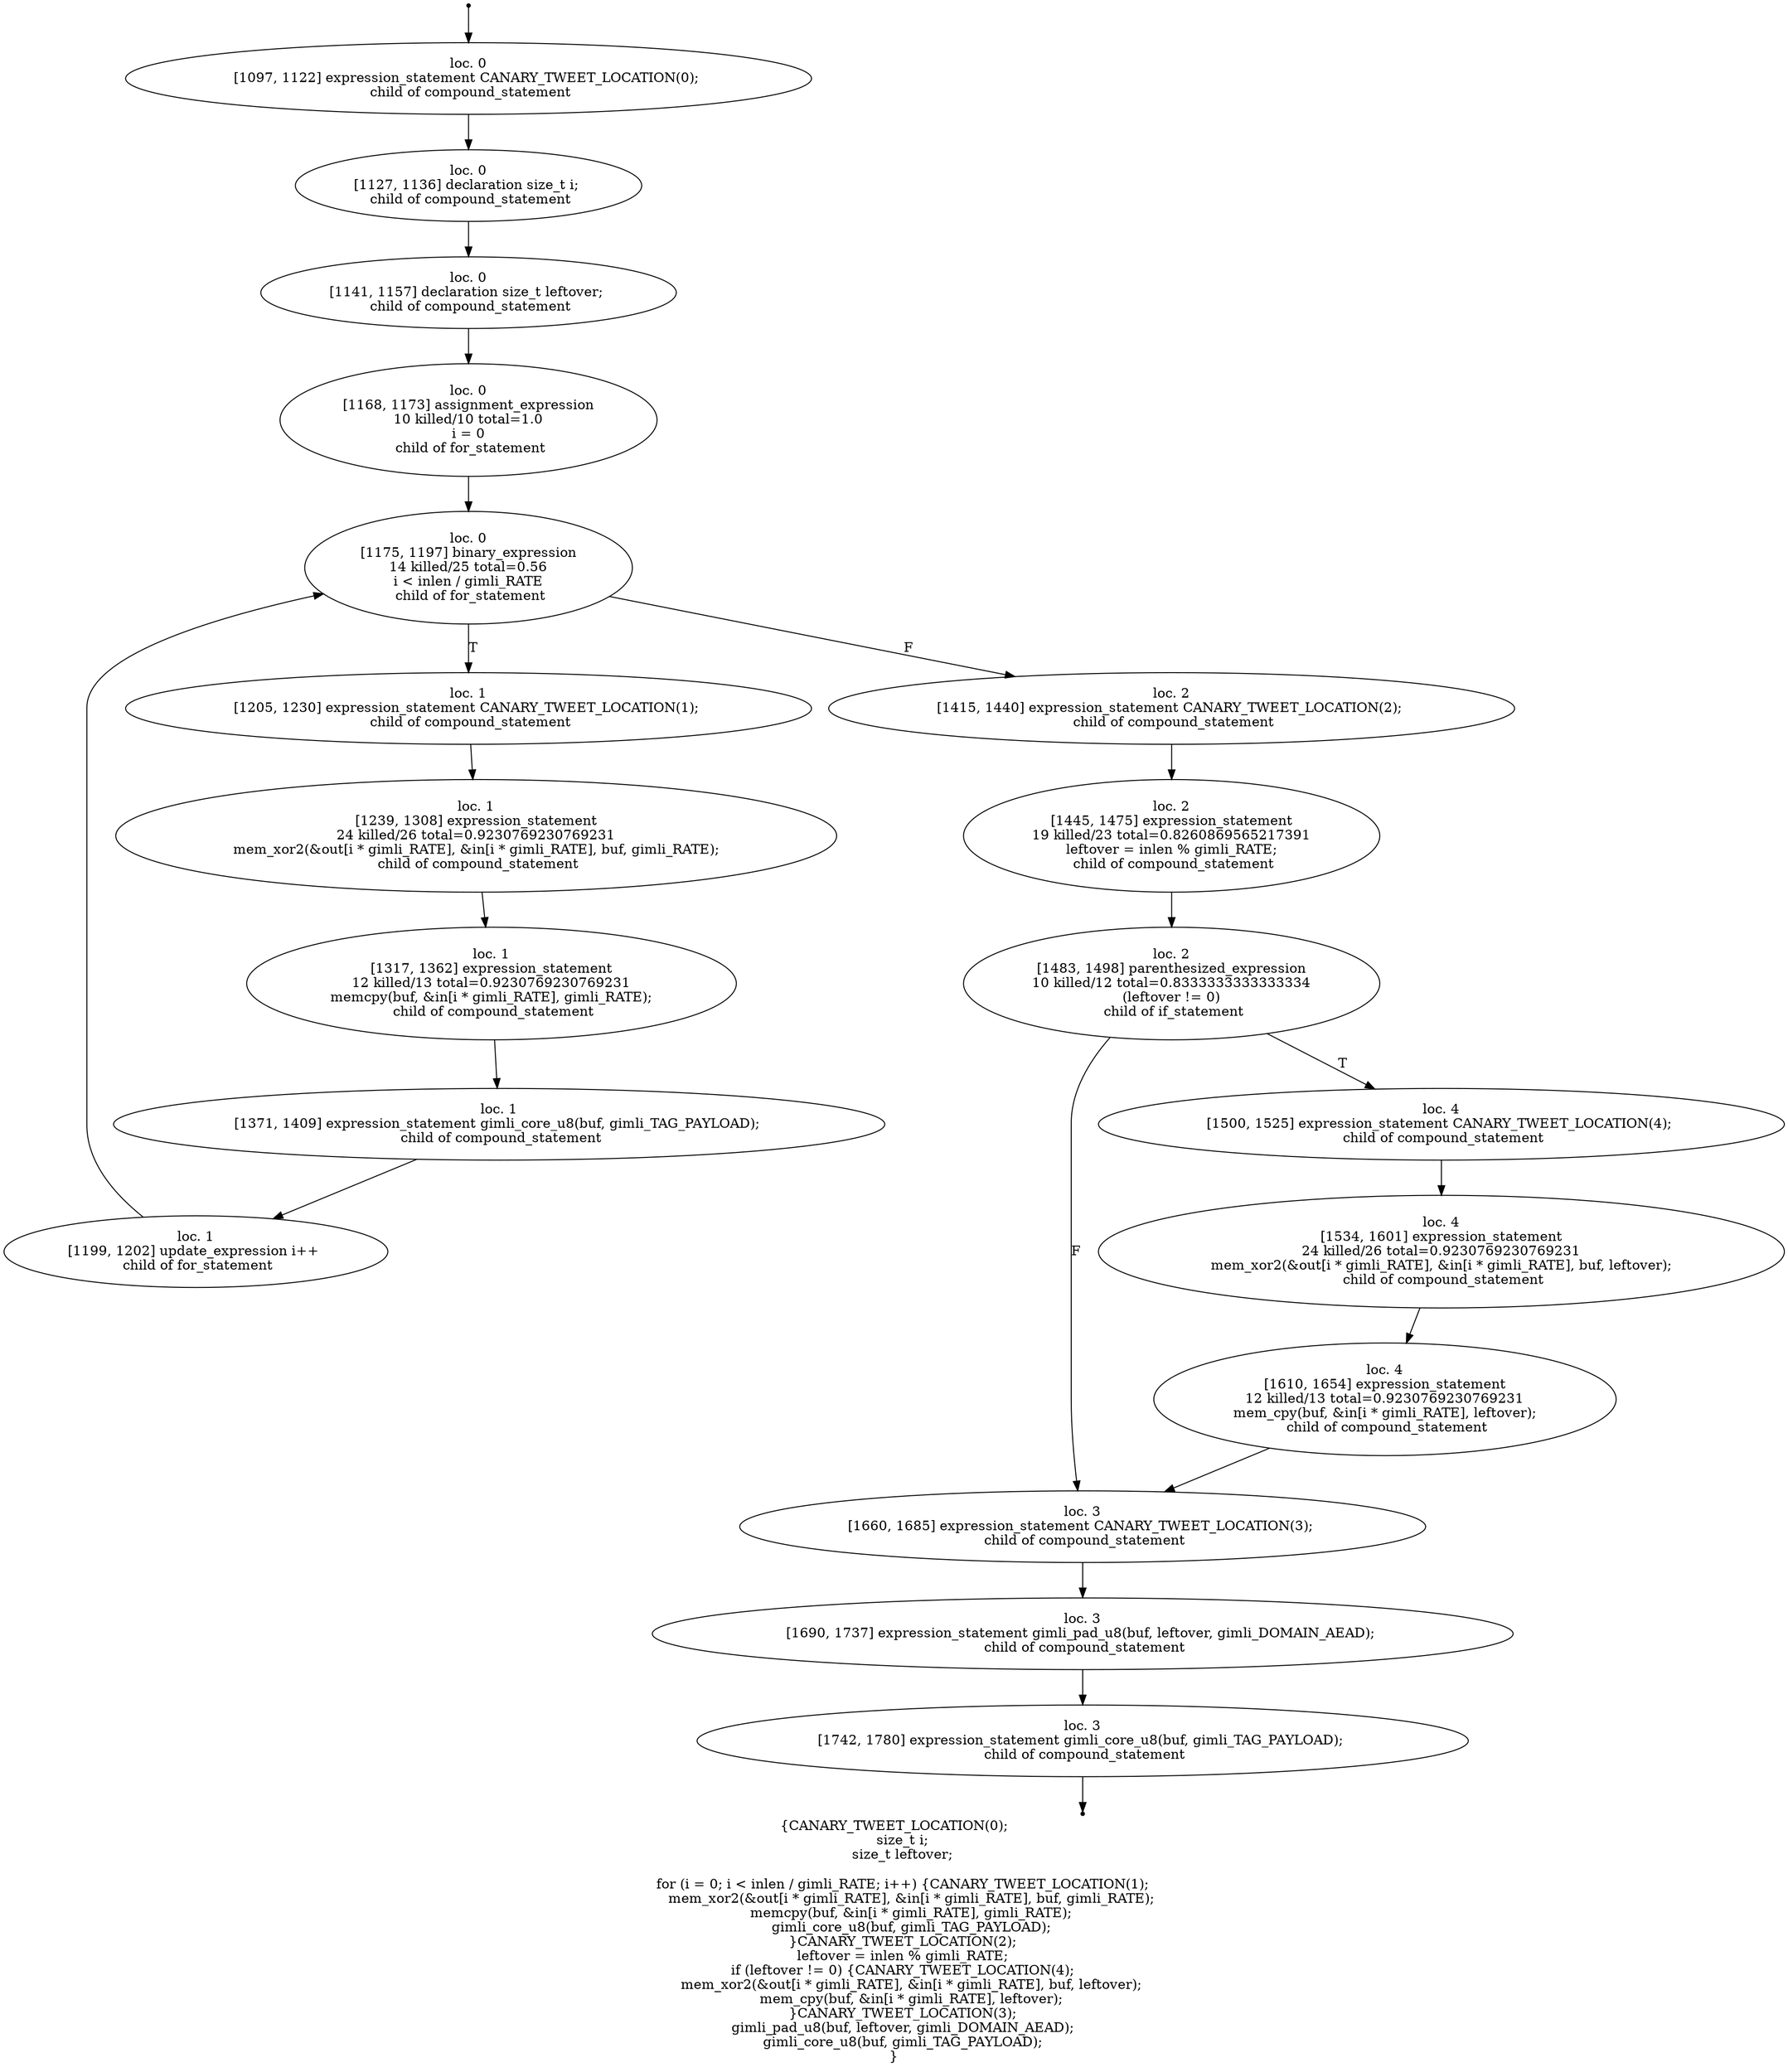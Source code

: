 digraph hydro_secretbox_xor_dec_2 {
	initial [shape=point]
	initial -> "loc. 0
[1097, 1122] expression_statement CANARY_TWEET_LOCATION(0); 
 child of compound_statement"
	final [shape=point]
	"loc. 3
[1742, 1780] expression_statement gimli_core_u8(buf, gimli_TAG_PAYLOAD); 
 child of compound_statement" -> final
	"loc. 0
[1097, 1122] expression_statement CANARY_TWEET_LOCATION(0); 
 child of compound_statement"
	"loc. 0
[1097, 1122] expression_statement CANARY_TWEET_LOCATION(0); 
 child of compound_statement" -> "loc. 0
[1127, 1136] declaration size_t i; 
 child of compound_statement"
	"loc. 0
[1127, 1136] declaration size_t i; 
 child of compound_statement"
	"loc. 0
[1127, 1136] declaration size_t i; 
 child of compound_statement" -> "loc. 0
[1141, 1157] declaration size_t leftover; 
 child of compound_statement"
	"loc. 0
[1141, 1157] declaration size_t leftover; 
 child of compound_statement"
	"loc. 0
[1141, 1157] declaration size_t leftover; 
 child of compound_statement" -> "loc. 0
[1168, 1173] assignment_expression
10 killed/10 total=1.0
 i = 0 
 child of for_statement"
	"loc. 0
[1168, 1173] assignment_expression
10 killed/10 total=1.0
 i = 0 
 child of for_statement"
	"loc. 0
[1168, 1173] assignment_expression
10 killed/10 total=1.0
 i = 0 
 child of for_statement" -> "loc. 0
[1175, 1197] binary_expression
14 killed/25 total=0.56
 i < inlen / gimli_RATE 
 child of for_statement"
	"loc. 0
[1175, 1197] binary_expression
14 killed/25 total=0.56
 i < inlen / gimli_RATE 
 child of for_statement"
	"loc. 0
[1175, 1197] binary_expression
14 killed/25 total=0.56
 i < inlen / gimli_RATE 
 child of for_statement" -> "loc. 1
[1205, 1230] expression_statement CANARY_TWEET_LOCATION(1); 
 child of compound_statement" [label=T]
	"loc. 0
[1175, 1197] binary_expression
14 killed/25 total=0.56
 i < inlen / gimli_RATE 
 child of for_statement" -> "loc. 2
[1415, 1440] expression_statement CANARY_TWEET_LOCATION(2); 
 child of compound_statement" [label=F]
	"loc. 1
[1205, 1230] expression_statement CANARY_TWEET_LOCATION(1); 
 child of compound_statement"
	"loc. 1
[1205, 1230] expression_statement CANARY_TWEET_LOCATION(1); 
 child of compound_statement" -> "loc. 1
[1239, 1308] expression_statement
24 killed/26 total=0.9230769230769231
 mem_xor2(&out[i * gimli_RATE], &in[i * gimli_RATE], buf, gimli_RATE); 
 child of compound_statement"
	"loc. 2
[1415, 1440] expression_statement CANARY_TWEET_LOCATION(2); 
 child of compound_statement"
	"loc. 2
[1415, 1440] expression_statement CANARY_TWEET_LOCATION(2); 
 child of compound_statement" -> "loc. 2
[1445, 1475] expression_statement
19 killed/23 total=0.8260869565217391
 leftover = inlen % gimli_RATE; 
 child of compound_statement"
	"loc. 1
[1199, 1202] update_expression i++ 
 child of for_statement"
	"loc. 1
[1199, 1202] update_expression i++ 
 child of for_statement" -> "loc. 0
[1175, 1197] binary_expression
14 killed/25 total=0.56
 i < inlen / gimli_RATE 
 child of for_statement"
	"loc. 1
[1239, 1308] expression_statement
24 killed/26 total=0.9230769230769231
 mem_xor2(&out[i * gimli_RATE], &in[i * gimli_RATE], buf, gimli_RATE); 
 child of compound_statement"
	"loc. 1
[1239, 1308] expression_statement
24 killed/26 total=0.9230769230769231
 mem_xor2(&out[i * gimli_RATE], &in[i * gimli_RATE], buf, gimli_RATE); 
 child of compound_statement" -> "loc. 1
[1317, 1362] expression_statement
12 killed/13 total=0.9230769230769231
 memcpy(buf, &in[i * gimli_RATE], gimli_RATE); 
 child of compound_statement"
	"loc. 1
[1317, 1362] expression_statement
12 killed/13 total=0.9230769230769231
 memcpy(buf, &in[i * gimli_RATE], gimli_RATE); 
 child of compound_statement"
	"loc. 1
[1317, 1362] expression_statement
12 killed/13 total=0.9230769230769231
 memcpy(buf, &in[i * gimli_RATE], gimli_RATE); 
 child of compound_statement" -> "loc. 1
[1371, 1409] expression_statement gimli_core_u8(buf, gimli_TAG_PAYLOAD); 
 child of compound_statement"
	"loc. 1
[1371, 1409] expression_statement gimli_core_u8(buf, gimli_TAG_PAYLOAD); 
 child of compound_statement"
	"loc. 1
[1371, 1409] expression_statement gimli_core_u8(buf, gimli_TAG_PAYLOAD); 
 child of compound_statement" -> "loc. 1
[1199, 1202] update_expression i++ 
 child of for_statement"
	"loc. 2
[1445, 1475] expression_statement
19 killed/23 total=0.8260869565217391
 leftover = inlen % gimli_RATE; 
 child of compound_statement"
	"loc. 2
[1445, 1475] expression_statement
19 killed/23 total=0.8260869565217391
 leftover = inlen % gimli_RATE; 
 child of compound_statement" -> "loc. 2
[1483, 1498] parenthesized_expression
10 killed/12 total=0.8333333333333334
 (leftover != 0) 
 child of if_statement"
	"loc. 2
[1483, 1498] parenthesized_expression
10 killed/12 total=0.8333333333333334
 (leftover != 0) 
 child of if_statement"
	"loc. 2
[1483, 1498] parenthesized_expression
10 killed/12 total=0.8333333333333334
 (leftover != 0) 
 child of if_statement" -> "loc. 4
[1500, 1525] expression_statement CANARY_TWEET_LOCATION(4); 
 child of compound_statement" [label=T]
	"loc. 2
[1483, 1498] parenthesized_expression
10 killed/12 total=0.8333333333333334
 (leftover != 0) 
 child of if_statement" -> "loc. 3
[1660, 1685] expression_statement CANARY_TWEET_LOCATION(3); 
 child of compound_statement" [label=F]
	"loc. 4
[1500, 1525] expression_statement CANARY_TWEET_LOCATION(4); 
 child of compound_statement"
	"loc. 4
[1500, 1525] expression_statement CANARY_TWEET_LOCATION(4); 
 child of compound_statement" -> "loc. 4
[1534, 1601] expression_statement
24 killed/26 total=0.9230769230769231
 mem_xor2(&out[i * gimli_RATE], &in[i * gimli_RATE], buf, leftover); 
 child of compound_statement"
	"loc. 3
[1660, 1685] expression_statement CANARY_TWEET_LOCATION(3); 
 child of compound_statement"
	"loc. 3
[1660, 1685] expression_statement CANARY_TWEET_LOCATION(3); 
 child of compound_statement" -> "loc. 3
[1690, 1737] expression_statement gimli_pad_u8(buf, leftover, gimli_DOMAIN_AEAD); 
 child of compound_statement"
	"loc. 4
[1534, 1601] expression_statement
24 killed/26 total=0.9230769230769231
 mem_xor2(&out[i * gimli_RATE], &in[i * gimli_RATE], buf, leftover); 
 child of compound_statement"
	"loc. 4
[1534, 1601] expression_statement
24 killed/26 total=0.9230769230769231
 mem_xor2(&out[i * gimli_RATE], &in[i * gimli_RATE], buf, leftover); 
 child of compound_statement" -> "loc. 4
[1610, 1654] expression_statement
12 killed/13 total=0.9230769230769231
 mem_cpy(buf, &in[i * gimli_RATE], leftover); 
 child of compound_statement"
	"loc. 4
[1610, 1654] expression_statement
12 killed/13 total=0.9230769230769231
 mem_cpy(buf, &in[i * gimli_RATE], leftover); 
 child of compound_statement"
	"loc. 4
[1610, 1654] expression_statement
12 killed/13 total=0.9230769230769231
 mem_cpy(buf, &in[i * gimli_RATE], leftover); 
 child of compound_statement" -> "loc. 3
[1660, 1685] expression_statement CANARY_TWEET_LOCATION(3); 
 child of compound_statement"
	"loc. 3
[1690, 1737] expression_statement gimli_pad_u8(buf, leftover, gimli_DOMAIN_AEAD); 
 child of compound_statement"
	"loc. 3
[1690, 1737] expression_statement gimli_pad_u8(buf, leftover, gimli_DOMAIN_AEAD); 
 child of compound_statement" -> "loc. 3
[1742, 1780] expression_statement gimli_core_u8(buf, gimli_TAG_PAYLOAD); 
 child of compound_statement"
	"loc. 3
[1742, 1780] expression_statement gimli_core_u8(buf, gimli_TAG_PAYLOAD); 
 child of compound_statement"
	label="{CANARY_TWEET_LOCATION(0);
    size_t i;
    size_t leftover;

    for (i = 0; i < inlen / gimli_RATE; i++) {CANARY_TWEET_LOCATION(1);
        mem_xor2(&out[i * gimli_RATE], &in[i * gimli_RATE], buf, gimli_RATE);
        memcpy(buf, &in[i * gimli_RATE], gimli_RATE);
        gimli_core_u8(buf, gimli_TAG_PAYLOAD);
    }CANARY_TWEET_LOCATION(2);
    leftover = inlen % gimli_RATE;
    if (leftover != 0) {CANARY_TWEET_LOCATION(4);
        mem_xor2(&out[i * gimli_RATE], &in[i * gimli_RATE], buf, leftover);
        mem_cpy(buf, &in[i * gimli_RATE], leftover);
    }CANARY_TWEET_LOCATION(3);
    gimli_pad_u8(buf, leftover, gimli_DOMAIN_AEAD);
    gimli_core_u8(buf, gimli_TAG_PAYLOAD);
}"
}
